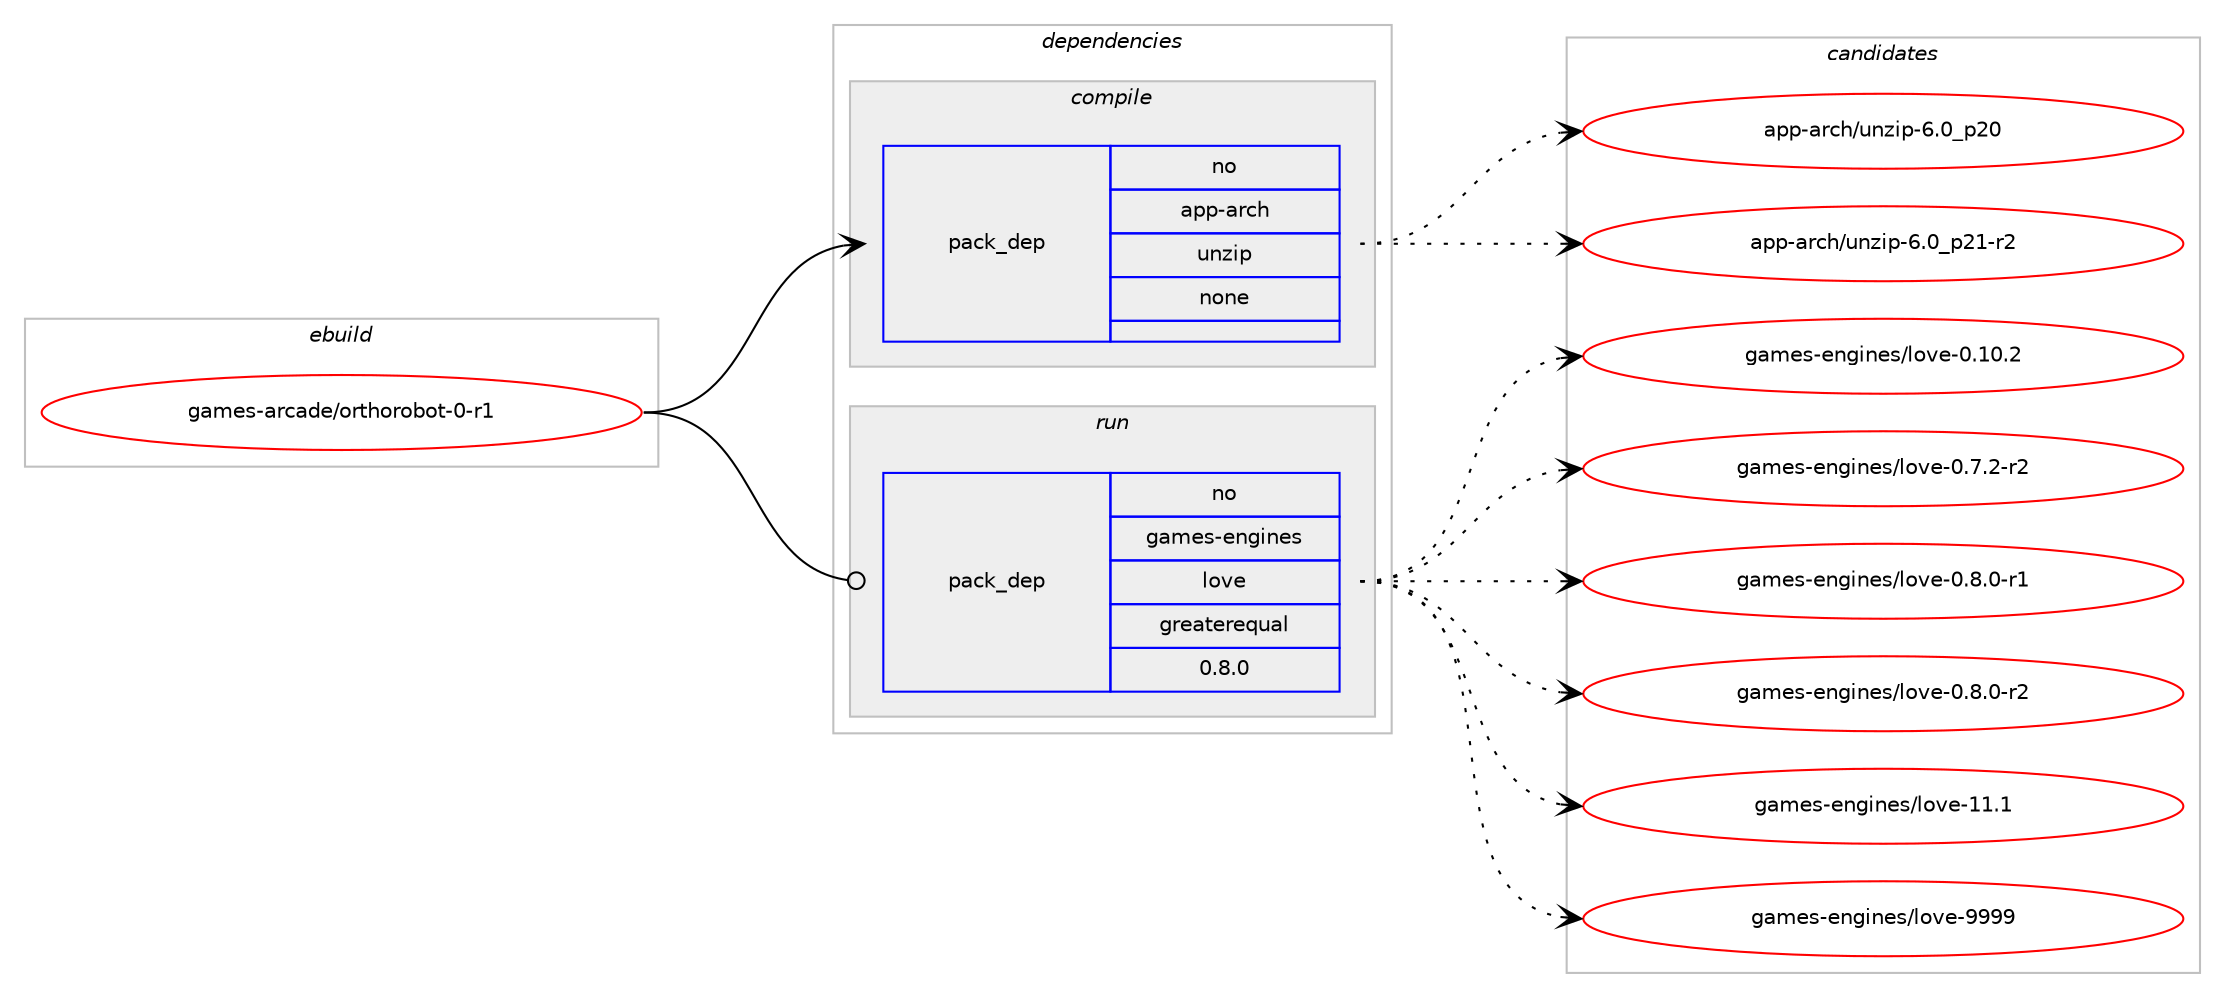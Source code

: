 digraph prolog {

# *************
# Graph options
# *************

newrank=true;
concentrate=true;
compound=true;
graph [rankdir=LR,fontname=Helvetica,fontsize=10,ranksep=1.5];#, ranksep=2.5, nodesep=0.2];
edge  [arrowhead=vee];
node  [fontname=Helvetica,fontsize=10];

# **********
# The ebuild
# **********

subgraph cluster_leftcol {
color=gray;
rank=same;
label=<<i>ebuild</i>>;
id [label="games-arcade/orthorobot-0-r1", color=red, width=4, href="../games-arcade/orthorobot-0-r1.svg"];
}

# ****************
# The dependencies
# ****************

subgraph cluster_midcol {
color=gray;
label=<<i>dependencies</i>>;
subgraph cluster_compile {
fillcolor="#eeeeee";
style=filled;
label=<<i>compile</i>>;
subgraph pack1104571 {
dependency1554479 [label=<<TABLE BORDER="0" CELLBORDER="1" CELLSPACING="0" CELLPADDING="4" WIDTH="220"><TR><TD ROWSPAN="6" CELLPADDING="30">pack_dep</TD></TR><TR><TD WIDTH="110">no</TD></TR><TR><TD>app-arch</TD></TR><TR><TD>unzip</TD></TR><TR><TD>none</TD></TR><TR><TD></TD></TR></TABLE>>, shape=none, color=blue];
}
id:e -> dependency1554479:w [weight=20,style="solid",arrowhead="vee"];
}
subgraph cluster_compileandrun {
fillcolor="#eeeeee";
style=filled;
label=<<i>compile and run</i>>;
}
subgraph cluster_run {
fillcolor="#eeeeee";
style=filled;
label=<<i>run</i>>;
subgraph pack1104572 {
dependency1554480 [label=<<TABLE BORDER="0" CELLBORDER="1" CELLSPACING="0" CELLPADDING="4" WIDTH="220"><TR><TD ROWSPAN="6" CELLPADDING="30">pack_dep</TD></TR><TR><TD WIDTH="110">no</TD></TR><TR><TD>games-engines</TD></TR><TR><TD>love</TD></TR><TR><TD>greaterequal</TD></TR><TR><TD>0.8.0</TD></TR></TABLE>>, shape=none, color=blue];
}
id:e -> dependency1554480:w [weight=20,style="solid",arrowhead="odot"];
}
}

# **************
# The candidates
# **************

subgraph cluster_choices {
rank=same;
color=gray;
label=<<i>candidates</i>>;

subgraph choice1104571 {
color=black;
nodesep=1;
choice971121124597114991044711711012210511245544648951125048 [label="app-arch/unzip-6.0_p20", color=red, width=4,href="../app-arch/unzip-6.0_p20.svg"];
choice9711211245971149910447117110122105112455446489511250494511450 [label="app-arch/unzip-6.0_p21-r2", color=red, width=4,href="../app-arch/unzip-6.0_p21-r2.svg"];
dependency1554479:e -> choice971121124597114991044711711012210511245544648951125048:w [style=dotted,weight="100"];
dependency1554479:e -> choice9711211245971149910447117110122105112455446489511250494511450:w [style=dotted,weight="100"];
}
subgraph choice1104572 {
color=black;
nodesep=1;
choice10397109101115451011101031051101011154710811111810145484649484650 [label="games-engines/love-0.10.2", color=red, width=4,href="../games-engines/love-0.10.2.svg"];
choice1039710910111545101110103105110101115471081111181014548465546504511450 [label="games-engines/love-0.7.2-r2", color=red, width=4,href="../games-engines/love-0.7.2-r2.svg"];
choice1039710910111545101110103105110101115471081111181014548465646484511449 [label="games-engines/love-0.8.0-r1", color=red, width=4,href="../games-engines/love-0.8.0-r1.svg"];
choice1039710910111545101110103105110101115471081111181014548465646484511450 [label="games-engines/love-0.8.0-r2", color=red, width=4,href="../games-engines/love-0.8.0-r2.svg"];
choice1039710910111545101110103105110101115471081111181014549494649 [label="games-engines/love-11.1", color=red, width=4,href="../games-engines/love-11.1.svg"];
choice1039710910111545101110103105110101115471081111181014557575757 [label="games-engines/love-9999", color=red, width=4,href="../games-engines/love-9999.svg"];
dependency1554480:e -> choice10397109101115451011101031051101011154710811111810145484649484650:w [style=dotted,weight="100"];
dependency1554480:e -> choice1039710910111545101110103105110101115471081111181014548465546504511450:w [style=dotted,weight="100"];
dependency1554480:e -> choice1039710910111545101110103105110101115471081111181014548465646484511449:w [style=dotted,weight="100"];
dependency1554480:e -> choice1039710910111545101110103105110101115471081111181014548465646484511450:w [style=dotted,weight="100"];
dependency1554480:e -> choice1039710910111545101110103105110101115471081111181014549494649:w [style=dotted,weight="100"];
dependency1554480:e -> choice1039710910111545101110103105110101115471081111181014557575757:w [style=dotted,weight="100"];
}
}

}
